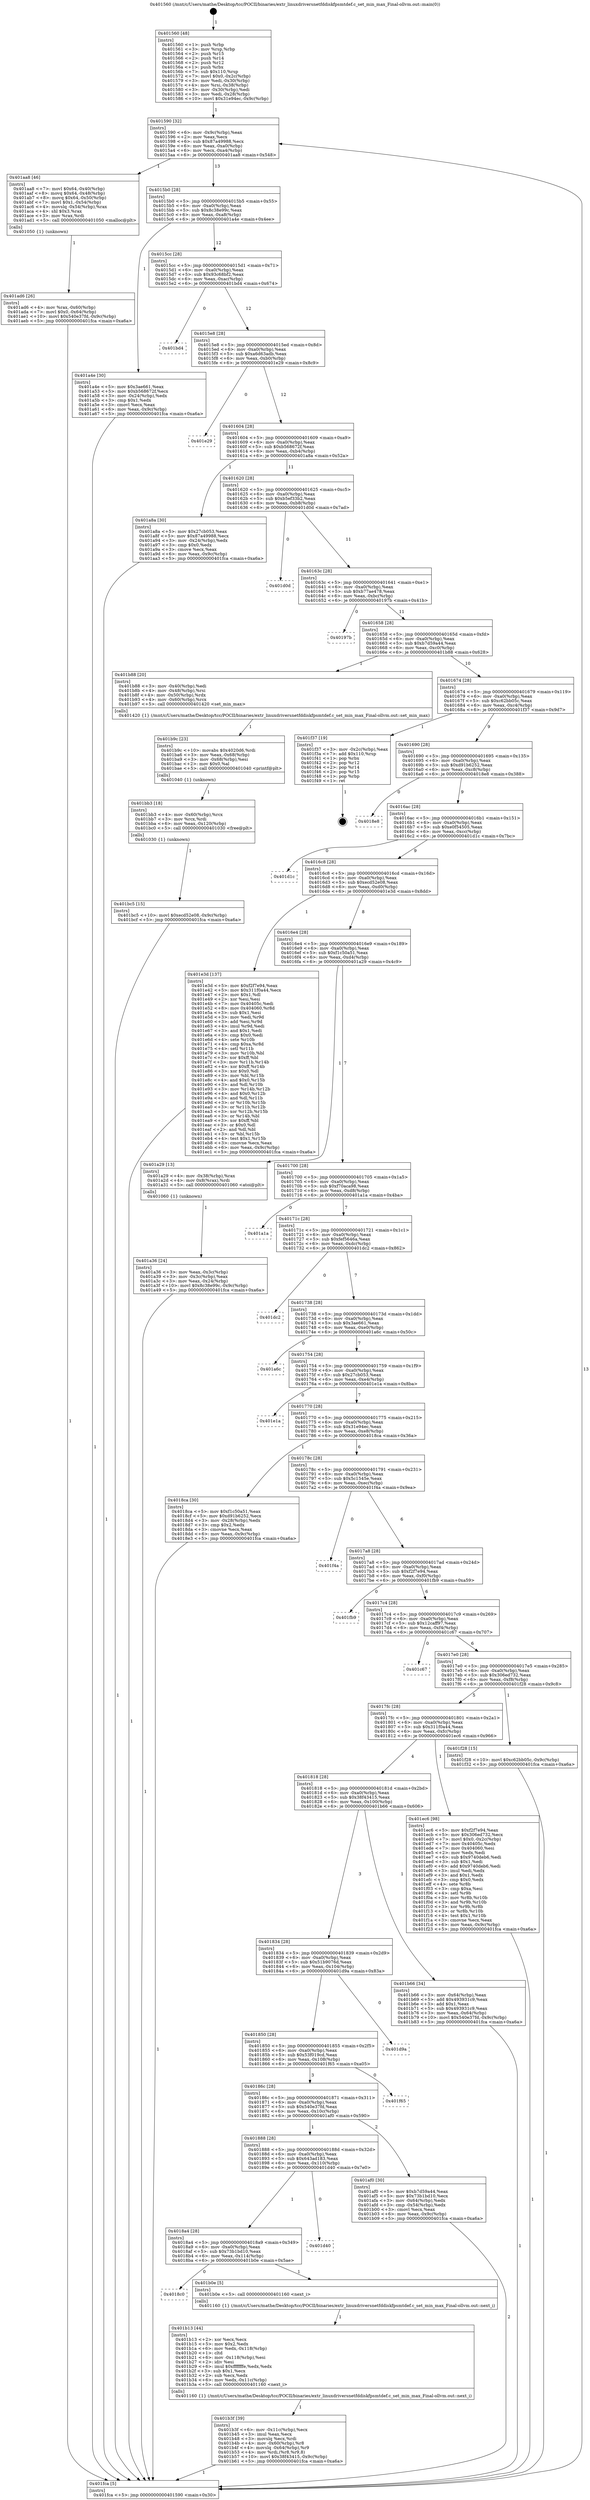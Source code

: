 digraph "0x401560" {
  label = "0x401560 (/mnt/c/Users/mathe/Desktop/tcc/POCII/binaries/extr_linuxdriversnetfddiskfpsmtdef.c_set_min_max_Final-ollvm.out::main(0))"
  labelloc = "t"
  node[shape=record]

  Entry [label="",width=0.3,height=0.3,shape=circle,fillcolor=black,style=filled]
  "0x401590" [label="{
     0x401590 [32]\l
     | [instrs]\l
     &nbsp;&nbsp;0x401590 \<+6\>: mov -0x9c(%rbp),%eax\l
     &nbsp;&nbsp;0x401596 \<+2\>: mov %eax,%ecx\l
     &nbsp;&nbsp;0x401598 \<+6\>: sub $0x87a49988,%ecx\l
     &nbsp;&nbsp;0x40159e \<+6\>: mov %eax,-0xa0(%rbp)\l
     &nbsp;&nbsp;0x4015a4 \<+6\>: mov %ecx,-0xa4(%rbp)\l
     &nbsp;&nbsp;0x4015aa \<+6\>: je 0000000000401aa8 \<main+0x548\>\l
  }"]
  "0x401aa8" [label="{
     0x401aa8 [46]\l
     | [instrs]\l
     &nbsp;&nbsp;0x401aa8 \<+7\>: movl $0x64,-0x40(%rbp)\l
     &nbsp;&nbsp;0x401aaf \<+8\>: movq $0x64,-0x48(%rbp)\l
     &nbsp;&nbsp;0x401ab7 \<+8\>: movq $0x64,-0x50(%rbp)\l
     &nbsp;&nbsp;0x401abf \<+7\>: movl $0x1,-0x54(%rbp)\l
     &nbsp;&nbsp;0x401ac6 \<+4\>: movslq -0x54(%rbp),%rax\l
     &nbsp;&nbsp;0x401aca \<+4\>: shl $0x3,%rax\l
     &nbsp;&nbsp;0x401ace \<+3\>: mov %rax,%rdi\l
     &nbsp;&nbsp;0x401ad1 \<+5\>: call 0000000000401050 \<malloc@plt\>\l
     | [calls]\l
     &nbsp;&nbsp;0x401050 \{1\} (unknown)\l
  }"]
  "0x4015b0" [label="{
     0x4015b0 [28]\l
     | [instrs]\l
     &nbsp;&nbsp;0x4015b0 \<+5\>: jmp 00000000004015b5 \<main+0x55\>\l
     &nbsp;&nbsp;0x4015b5 \<+6\>: mov -0xa0(%rbp),%eax\l
     &nbsp;&nbsp;0x4015bb \<+5\>: sub $0x8c38e99c,%eax\l
     &nbsp;&nbsp;0x4015c0 \<+6\>: mov %eax,-0xa8(%rbp)\l
     &nbsp;&nbsp;0x4015c6 \<+6\>: je 0000000000401a4e \<main+0x4ee\>\l
  }"]
  Exit [label="",width=0.3,height=0.3,shape=circle,fillcolor=black,style=filled,peripheries=2]
  "0x401a4e" [label="{
     0x401a4e [30]\l
     | [instrs]\l
     &nbsp;&nbsp;0x401a4e \<+5\>: mov $0x3ae661,%eax\l
     &nbsp;&nbsp;0x401a53 \<+5\>: mov $0xb568672f,%ecx\l
     &nbsp;&nbsp;0x401a58 \<+3\>: mov -0x24(%rbp),%edx\l
     &nbsp;&nbsp;0x401a5b \<+3\>: cmp $0x1,%edx\l
     &nbsp;&nbsp;0x401a5e \<+3\>: cmovl %ecx,%eax\l
     &nbsp;&nbsp;0x401a61 \<+6\>: mov %eax,-0x9c(%rbp)\l
     &nbsp;&nbsp;0x401a67 \<+5\>: jmp 0000000000401fca \<main+0xa6a\>\l
  }"]
  "0x4015cc" [label="{
     0x4015cc [28]\l
     | [instrs]\l
     &nbsp;&nbsp;0x4015cc \<+5\>: jmp 00000000004015d1 \<main+0x71\>\l
     &nbsp;&nbsp;0x4015d1 \<+6\>: mov -0xa0(%rbp),%eax\l
     &nbsp;&nbsp;0x4015d7 \<+5\>: sub $0x93c68bf2,%eax\l
     &nbsp;&nbsp;0x4015dc \<+6\>: mov %eax,-0xac(%rbp)\l
     &nbsp;&nbsp;0x4015e2 \<+6\>: je 0000000000401bd4 \<main+0x674\>\l
  }"]
  "0x401bc5" [label="{
     0x401bc5 [15]\l
     | [instrs]\l
     &nbsp;&nbsp;0x401bc5 \<+10\>: movl $0xecd52e08,-0x9c(%rbp)\l
     &nbsp;&nbsp;0x401bcf \<+5\>: jmp 0000000000401fca \<main+0xa6a\>\l
  }"]
  "0x401bd4" [label="{
     0x401bd4\l
  }", style=dashed]
  "0x4015e8" [label="{
     0x4015e8 [28]\l
     | [instrs]\l
     &nbsp;&nbsp;0x4015e8 \<+5\>: jmp 00000000004015ed \<main+0x8d\>\l
     &nbsp;&nbsp;0x4015ed \<+6\>: mov -0xa0(%rbp),%eax\l
     &nbsp;&nbsp;0x4015f3 \<+5\>: sub $0xa6d63adb,%eax\l
     &nbsp;&nbsp;0x4015f8 \<+6\>: mov %eax,-0xb0(%rbp)\l
     &nbsp;&nbsp;0x4015fe \<+6\>: je 0000000000401e29 \<main+0x8c9\>\l
  }"]
  "0x401bb3" [label="{
     0x401bb3 [18]\l
     | [instrs]\l
     &nbsp;&nbsp;0x401bb3 \<+4\>: mov -0x60(%rbp),%rcx\l
     &nbsp;&nbsp;0x401bb7 \<+3\>: mov %rcx,%rdi\l
     &nbsp;&nbsp;0x401bba \<+6\>: mov %eax,-0x120(%rbp)\l
     &nbsp;&nbsp;0x401bc0 \<+5\>: call 0000000000401030 \<free@plt\>\l
     | [calls]\l
     &nbsp;&nbsp;0x401030 \{1\} (unknown)\l
  }"]
  "0x401e29" [label="{
     0x401e29\l
  }", style=dashed]
  "0x401604" [label="{
     0x401604 [28]\l
     | [instrs]\l
     &nbsp;&nbsp;0x401604 \<+5\>: jmp 0000000000401609 \<main+0xa9\>\l
     &nbsp;&nbsp;0x401609 \<+6\>: mov -0xa0(%rbp),%eax\l
     &nbsp;&nbsp;0x40160f \<+5\>: sub $0xb568672f,%eax\l
     &nbsp;&nbsp;0x401614 \<+6\>: mov %eax,-0xb4(%rbp)\l
     &nbsp;&nbsp;0x40161a \<+6\>: je 0000000000401a8a \<main+0x52a\>\l
  }"]
  "0x401b9c" [label="{
     0x401b9c [23]\l
     | [instrs]\l
     &nbsp;&nbsp;0x401b9c \<+10\>: movabs $0x4020d6,%rdi\l
     &nbsp;&nbsp;0x401ba6 \<+3\>: mov %eax,-0x68(%rbp)\l
     &nbsp;&nbsp;0x401ba9 \<+3\>: mov -0x68(%rbp),%esi\l
     &nbsp;&nbsp;0x401bac \<+2\>: mov $0x0,%al\l
     &nbsp;&nbsp;0x401bae \<+5\>: call 0000000000401040 \<printf@plt\>\l
     | [calls]\l
     &nbsp;&nbsp;0x401040 \{1\} (unknown)\l
  }"]
  "0x401a8a" [label="{
     0x401a8a [30]\l
     | [instrs]\l
     &nbsp;&nbsp;0x401a8a \<+5\>: mov $0x27cb053,%eax\l
     &nbsp;&nbsp;0x401a8f \<+5\>: mov $0x87a49988,%ecx\l
     &nbsp;&nbsp;0x401a94 \<+3\>: mov -0x24(%rbp),%edx\l
     &nbsp;&nbsp;0x401a97 \<+3\>: cmp $0x0,%edx\l
     &nbsp;&nbsp;0x401a9a \<+3\>: cmove %ecx,%eax\l
     &nbsp;&nbsp;0x401a9d \<+6\>: mov %eax,-0x9c(%rbp)\l
     &nbsp;&nbsp;0x401aa3 \<+5\>: jmp 0000000000401fca \<main+0xa6a\>\l
  }"]
  "0x401620" [label="{
     0x401620 [28]\l
     | [instrs]\l
     &nbsp;&nbsp;0x401620 \<+5\>: jmp 0000000000401625 \<main+0xc5\>\l
     &nbsp;&nbsp;0x401625 \<+6\>: mov -0xa0(%rbp),%eax\l
     &nbsp;&nbsp;0x40162b \<+5\>: sub $0xb5ef33b2,%eax\l
     &nbsp;&nbsp;0x401630 \<+6\>: mov %eax,-0xb8(%rbp)\l
     &nbsp;&nbsp;0x401636 \<+6\>: je 0000000000401d0d \<main+0x7ad\>\l
  }"]
  "0x401b3f" [label="{
     0x401b3f [39]\l
     | [instrs]\l
     &nbsp;&nbsp;0x401b3f \<+6\>: mov -0x11c(%rbp),%ecx\l
     &nbsp;&nbsp;0x401b45 \<+3\>: imul %eax,%ecx\l
     &nbsp;&nbsp;0x401b48 \<+3\>: movslq %ecx,%rdi\l
     &nbsp;&nbsp;0x401b4b \<+4\>: mov -0x60(%rbp),%r8\l
     &nbsp;&nbsp;0x401b4f \<+4\>: movslq -0x64(%rbp),%r9\l
     &nbsp;&nbsp;0x401b53 \<+4\>: mov %rdi,(%r8,%r9,8)\l
     &nbsp;&nbsp;0x401b57 \<+10\>: movl $0x38f43415,-0x9c(%rbp)\l
     &nbsp;&nbsp;0x401b61 \<+5\>: jmp 0000000000401fca \<main+0xa6a\>\l
  }"]
  "0x401d0d" [label="{
     0x401d0d\l
  }", style=dashed]
  "0x40163c" [label="{
     0x40163c [28]\l
     | [instrs]\l
     &nbsp;&nbsp;0x40163c \<+5\>: jmp 0000000000401641 \<main+0xe1\>\l
     &nbsp;&nbsp;0x401641 \<+6\>: mov -0xa0(%rbp),%eax\l
     &nbsp;&nbsp;0x401647 \<+5\>: sub $0xb77ae478,%eax\l
     &nbsp;&nbsp;0x40164c \<+6\>: mov %eax,-0xbc(%rbp)\l
     &nbsp;&nbsp;0x401652 \<+6\>: je 000000000040197b \<main+0x41b\>\l
  }"]
  "0x401b13" [label="{
     0x401b13 [44]\l
     | [instrs]\l
     &nbsp;&nbsp;0x401b13 \<+2\>: xor %ecx,%ecx\l
     &nbsp;&nbsp;0x401b15 \<+5\>: mov $0x2,%edx\l
     &nbsp;&nbsp;0x401b1a \<+6\>: mov %edx,-0x118(%rbp)\l
     &nbsp;&nbsp;0x401b20 \<+1\>: cltd\l
     &nbsp;&nbsp;0x401b21 \<+6\>: mov -0x118(%rbp),%esi\l
     &nbsp;&nbsp;0x401b27 \<+2\>: idiv %esi\l
     &nbsp;&nbsp;0x401b29 \<+6\>: imul $0xfffffffe,%edx,%edx\l
     &nbsp;&nbsp;0x401b2f \<+3\>: sub $0x1,%ecx\l
     &nbsp;&nbsp;0x401b32 \<+2\>: sub %ecx,%edx\l
     &nbsp;&nbsp;0x401b34 \<+6\>: mov %edx,-0x11c(%rbp)\l
     &nbsp;&nbsp;0x401b3a \<+5\>: call 0000000000401160 \<next_i\>\l
     | [calls]\l
     &nbsp;&nbsp;0x401160 \{1\} (/mnt/c/Users/mathe/Desktop/tcc/POCII/binaries/extr_linuxdriversnetfddiskfpsmtdef.c_set_min_max_Final-ollvm.out::next_i)\l
  }"]
  "0x40197b" [label="{
     0x40197b\l
  }", style=dashed]
  "0x401658" [label="{
     0x401658 [28]\l
     | [instrs]\l
     &nbsp;&nbsp;0x401658 \<+5\>: jmp 000000000040165d \<main+0xfd\>\l
     &nbsp;&nbsp;0x40165d \<+6\>: mov -0xa0(%rbp),%eax\l
     &nbsp;&nbsp;0x401663 \<+5\>: sub $0xb7d59a44,%eax\l
     &nbsp;&nbsp;0x401668 \<+6\>: mov %eax,-0xc0(%rbp)\l
     &nbsp;&nbsp;0x40166e \<+6\>: je 0000000000401b88 \<main+0x628\>\l
  }"]
  "0x4018c0" [label="{
     0x4018c0\l
  }", style=dashed]
  "0x401b88" [label="{
     0x401b88 [20]\l
     | [instrs]\l
     &nbsp;&nbsp;0x401b88 \<+3\>: mov -0x40(%rbp),%edi\l
     &nbsp;&nbsp;0x401b8b \<+4\>: mov -0x48(%rbp),%rsi\l
     &nbsp;&nbsp;0x401b8f \<+4\>: mov -0x50(%rbp),%rdx\l
     &nbsp;&nbsp;0x401b93 \<+4\>: mov -0x60(%rbp),%rcx\l
     &nbsp;&nbsp;0x401b97 \<+5\>: call 0000000000401420 \<set_min_max\>\l
     | [calls]\l
     &nbsp;&nbsp;0x401420 \{1\} (/mnt/c/Users/mathe/Desktop/tcc/POCII/binaries/extr_linuxdriversnetfddiskfpsmtdef.c_set_min_max_Final-ollvm.out::set_min_max)\l
  }"]
  "0x401674" [label="{
     0x401674 [28]\l
     | [instrs]\l
     &nbsp;&nbsp;0x401674 \<+5\>: jmp 0000000000401679 \<main+0x119\>\l
     &nbsp;&nbsp;0x401679 \<+6\>: mov -0xa0(%rbp),%eax\l
     &nbsp;&nbsp;0x40167f \<+5\>: sub $0xc62bb05c,%eax\l
     &nbsp;&nbsp;0x401684 \<+6\>: mov %eax,-0xc4(%rbp)\l
     &nbsp;&nbsp;0x40168a \<+6\>: je 0000000000401f37 \<main+0x9d7\>\l
  }"]
  "0x401b0e" [label="{
     0x401b0e [5]\l
     | [instrs]\l
     &nbsp;&nbsp;0x401b0e \<+5\>: call 0000000000401160 \<next_i\>\l
     | [calls]\l
     &nbsp;&nbsp;0x401160 \{1\} (/mnt/c/Users/mathe/Desktop/tcc/POCII/binaries/extr_linuxdriversnetfddiskfpsmtdef.c_set_min_max_Final-ollvm.out::next_i)\l
  }"]
  "0x401f37" [label="{
     0x401f37 [19]\l
     | [instrs]\l
     &nbsp;&nbsp;0x401f37 \<+3\>: mov -0x2c(%rbp),%eax\l
     &nbsp;&nbsp;0x401f3a \<+7\>: add $0x110,%rsp\l
     &nbsp;&nbsp;0x401f41 \<+1\>: pop %rbx\l
     &nbsp;&nbsp;0x401f42 \<+2\>: pop %r12\l
     &nbsp;&nbsp;0x401f44 \<+2\>: pop %r14\l
     &nbsp;&nbsp;0x401f46 \<+2\>: pop %r15\l
     &nbsp;&nbsp;0x401f48 \<+1\>: pop %rbp\l
     &nbsp;&nbsp;0x401f49 \<+1\>: ret\l
  }"]
  "0x401690" [label="{
     0x401690 [28]\l
     | [instrs]\l
     &nbsp;&nbsp;0x401690 \<+5\>: jmp 0000000000401695 \<main+0x135\>\l
     &nbsp;&nbsp;0x401695 \<+6\>: mov -0xa0(%rbp),%eax\l
     &nbsp;&nbsp;0x40169b \<+5\>: sub $0xd91b6252,%eax\l
     &nbsp;&nbsp;0x4016a0 \<+6\>: mov %eax,-0xc8(%rbp)\l
     &nbsp;&nbsp;0x4016a6 \<+6\>: je 00000000004018e8 \<main+0x388\>\l
  }"]
  "0x4018a4" [label="{
     0x4018a4 [28]\l
     | [instrs]\l
     &nbsp;&nbsp;0x4018a4 \<+5\>: jmp 00000000004018a9 \<main+0x349\>\l
     &nbsp;&nbsp;0x4018a9 \<+6\>: mov -0xa0(%rbp),%eax\l
     &nbsp;&nbsp;0x4018af \<+5\>: sub $0x73b1bd10,%eax\l
     &nbsp;&nbsp;0x4018b4 \<+6\>: mov %eax,-0x114(%rbp)\l
     &nbsp;&nbsp;0x4018ba \<+6\>: je 0000000000401b0e \<main+0x5ae\>\l
  }"]
  "0x4018e8" [label="{
     0x4018e8\l
  }", style=dashed]
  "0x4016ac" [label="{
     0x4016ac [28]\l
     | [instrs]\l
     &nbsp;&nbsp;0x4016ac \<+5\>: jmp 00000000004016b1 \<main+0x151\>\l
     &nbsp;&nbsp;0x4016b1 \<+6\>: mov -0xa0(%rbp),%eax\l
     &nbsp;&nbsp;0x4016b7 \<+5\>: sub $0xe0f54505,%eax\l
     &nbsp;&nbsp;0x4016bc \<+6\>: mov %eax,-0xcc(%rbp)\l
     &nbsp;&nbsp;0x4016c2 \<+6\>: je 0000000000401d1c \<main+0x7bc\>\l
  }"]
  "0x401d40" [label="{
     0x401d40\l
  }", style=dashed]
  "0x401d1c" [label="{
     0x401d1c\l
  }", style=dashed]
  "0x4016c8" [label="{
     0x4016c8 [28]\l
     | [instrs]\l
     &nbsp;&nbsp;0x4016c8 \<+5\>: jmp 00000000004016cd \<main+0x16d\>\l
     &nbsp;&nbsp;0x4016cd \<+6\>: mov -0xa0(%rbp),%eax\l
     &nbsp;&nbsp;0x4016d3 \<+5\>: sub $0xecd52e08,%eax\l
     &nbsp;&nbsp;0x4016d8 \<+6\>: mov %eax,-0xd0(%rbp)\l
     &nbsp;&nbsp;0x4016de \<+6\>: je 0000000000401e3d \<main+0x8dd\>\l
  }"]
  "0x401888" [label="{
     0x401888 [28]\l
     | [instrs]\l
     &nbsp;&nbsp;0x401888 \<+5\>: jmp 000000000040188d \<main+0x32d\>\l
     &nbsp;&nbsp;0x40188d \<+6\>: mov -0xa0(%rbp),%eax\l
     &nbsp;&nbsp;0x401893 \<+5\>: sub $0x643ad183,%eax\l
     &nbsp;&nbsp;0x401898 \<+6\>: mov %eax,-0x110(%rbp)\l
     &nbsp;&nbsp;0x40189e \<+6\>: je 0000000000401d40 \<main+0x7e0\>\l
  }"]
  "0x401e3d" [label="{
     0x401e3d [137]\l
     | [instrs]\l
     &nbsp;&nbsp;0x401e3d \<+5\>: mov $0xf2f7e94,%eax\l
     &nbsp;&nbsp;0x401e42 \<+5\>: mov $0x311f0a44,%ecx\l
     &nbsp;&nbsp;0x401e47 \<+2\>: mov $0x1,%dl\l
     &nbsp;&nbsp;0x401e49 \<+2\>: xor %esi,%esi\l
     &nbsp;&nbsp;0x401e4b \<+7\>: mov 0x40405c,%edi\l
     &nbsp;&nbsp;0x401e52 \<+8\>: mov 0x404060,%r8d\l
     &nbsp;&nbsp;0x401e5a \<+3\>: sub $0x1,%esi\l
     &nbsp;&nbsp;0x401e5d \<+3\>: mov %edi,%r9d\l
     &nbsp;&nbsp;0x401e60 \<+3\>: add %esi,%r9d\l
     &nbsp;&nbsp;0x401e63 \<+4\>: imul %r9d,%edi\l
     &nbsp;&nbsp;0x401e67 \<+3\>: and $0x1,%edi\l
     &nbsp;&nbsp;0x401e6a \<+3\>: cmp $0x0,%edi\l
     &nbsp;&nbsp;0x401e6d \<+4\>: sete %r10b\l
     &nbsp;&nbsp;0x401e71 \<+4\>: cmp $0xa,%r8d\l
     &nbsp;&nbsp;0x401e75 \<+4\>: setl %r11b\l
     &nbsp;&nbsp;0x401e79 \<+3\>: mov %r10b,%bl\l
     &nbsp;&nbsp;0x401e7c \<+3\>: xor $0xff,%bl\l
     &nbsp;&nbsp;0x401e7f \<+3\>: mov %r11b,%r14b\l
     &nbsp;&nbsp;0x401e82 \<+4\>: xor $0xff,%r14b\l
     &nbsp;&nbsp;0x401e86 \<+3\>: xor $0x0,%dl\l
     &nbsp;&nbsp;0x401e89 \<+3\>: mov %bl,%r15b\l
     &nbsp;&nbsp;0x401e8c \<+4\>: and $0x0,%r15b\l
     &nbsp;&nbsp;0x401e90 \<+3\>: and %dl,%r10b\l
     &nbsp;&nbsp;0x401e93 \<+3\>: mov %r14b,%r12b\l
     &nbsp;&nbsp;0x401e96 \<+4\>: and $0x0,%r12b\l
     &nbsp;&nbsp;0x401e9a \<+3\>: and %dl,%r11b\l
     &nbsp;&nbsp;0x401e9d \<+3\>: or %r10b,%r15b\l
     &nbsp;&nbsp;0x401ea0 \<+3\>: or %r11b,%r12b\l
     &nbsp;&nbsp;0x401ea3 \<+3\>: xor %r12b,%r15b\l
     &nbsp;&nbsp;0x401ea6 \<+3\>: or %r14b,%bl\l
     &nbsp;&nbsp;0x401ea9 \<+3\>: xor $0xff,%bl\l
     &nbsp;&nbsp;0x401eac \<+3\>: or $0x0,%dl\l
     &nbsp;&nbsp;0x401eaf \<+2\>: and %dl,%bl\l
     &nbsp;&nbsp;0x401eb1 \<+3\>: or %bl,%r15b\l
     &nbsp;&nbsp;0x401eb4 \<+4\>: test $0x1,%r15b\l
     &nbsp;&nbsp;0x401eb8 \<+3\>: cmovne %ecx,%eax\l
     &nbsp;&nbsp;0x401ebb \<+6\>: mov %eax,-0x9c(%rbp)\l
     &nbsp;&nbsp;0x401ec1 \<+5\>: jmp 0000000000401fca \<main+0xa6a\>\l
  }"]
  "0x4016e4" [label="{
     0x4016e4 [28]\l
     | [instrs]\l
     &nbsp;&nbsp;0x4016e4 \<+5\>: jmp 00000000004016e9 \<main+0x189\>\l
     &nbsp;&nbsp;0x4016e9 \<+6\>: mov -0xa0(%rbp),%eax\l
     &nbsp;&nbsp;0x4016ef \<+5\>: sub $0xf1c50a51,%eax\l
     &nbsp;&nbsp;0x4016f4 \<+6\>: mov %eax,-0xd4(%rbp)\l
     &nbsp;&nbsp;0x4016fa \<+6\>: je 0000000000401a29 \<main+0x4c9\>\l
  }"]
  "0x401af0" [label="{
     0x401af0 [30]\l
     | [instrs]\l
     &nbsp;&nbsp;0x401af0 \<+5\>: mov $0xb7d59a44,%eax\l
     &nbsp;&nbsp;0x401af5 \<+5\>: mov $0x73b1bd10,%ecx\l
     &nbsp;&nbsp;0x401afa \<+3\>: mov -0x64(%rbp),%edx\l
     &nbsp;&nbsp;0x401afd \<+3\>: cmp -0x54(%rbp),%edx\l
     &nbsp;&nbsp;0x401b00 \<+3\>: cmovl %ecx,%eax\l
     &nbsp;&nbsp;0x401b03 \<+6\>: mov %eax,-0x9c(%rbp)\l
     &nbsp;&nbsp;0x401b09 \<+5\>: jmp 0000000000401fca \<main+0xa6a\>\l
  }"]
  "0x401a29" [label="{
     0x401a29 [13]\l
     | [instrs]\l
     &nbsp;&nbsp;0x401a29 \<+4\>: mov -0x38(%rbp),%rax\l
     &nbsp;&nbsp;0x401a2d \<+4\>: mov 0x8(%rax),%rdi\l
     &nbsp;&nbsp;0x401a31 \<+5\>: call 0000000000401060 \<atoi@plt\>\l
     | [calls]\l
     &nbsp;&nbsp;0x401060 \{1\} (unknown)\l
  }"]
  "0x401700" [label="{
     0x401700 [28]\l
     | [instrs]\l
     &nbsp;&nbsp;0x401700 \<+5\>: jmp 0000000000401705 \<main+0x1a5\>\l
     &nbsp;&nbsp;0x401705 \<+6\>: mov -0xa0(%rbp),%eax\l
     &nbsp;&nbsp;0x40170b \<+5\>: sub $0xf70aca98,%eax\l
     &nbsp;&nbsp;0x401710 \<+6\>: mov %eax,-0xd8(%rbp)\l
     &nbsp;&nbsp;0x401716 \<+6\>: je 0000000000401a1a \<main+0x4ba\>\l
  }"]
  "0x40186c" [label="{
     0x40186c [28]\l
     | [instrs]\l
     &nbsp;&nbsp;0x40186c \<+5\>: jmp 0000000000401871 \<main+0x311\>\l
     &nbsp;&nbsp;0x401871 \<+6\>: mov -0xa0(%rbp),%eax\l
     &nbsp;&nbsp;0x401877 \<+5\>: sub $0x540e37fd,%eax\l
     &nbsp;&nbsp;0x40187c \<+6\>: mov %eax,-0x10c(%rbp)\l
     &nbsp;&nbsp;0x401882 \<+6\>: je 0000000000401af0 \<main+0x590\>\l
  }"]
  "0x401a1a" [label="{
     0x401a1a\l
  }", style=dashed]
  "0x40171c" [label="{
     0x40171c [28]\l
     | [instrs]\l
     &nbsp;&nbsp;0x40171c \<+5\>: jmp 0000000000401721 \<main+0x1c1\>\l
     &nbsp;&nbsp;0x401721 \<+6\>: mov -0xa0(%rbp),%eax\l
     &nbsp;&nbsp;0x401727 \<+5\>: sub $0xfef5646a,%eax\l
     &nbsp;&nbsp;0x40172c \<+6\>: mov %eax,-0xdc(%rbp)\l
     &nbsp;&nbsp;0x401732 \<+6\>: je 0000000000401dc2 \<main+0x862\>\l
  }"]
  "0x401f65" [label="{
     0x401f65\l
  }", style=dashed]
  "0x401dc2" [label="{
     0x401dc2\l
  }", style=dashed]
  "0x401738" [label="{
     0x401738 [28]\l
     | [instrs]\l
     &nbsp;&nbsp;0x401738 \<+5\>: jmp 000000000040173d \<main+0x1dd\>\l
     &nbsp;&nbsp;0x40173d \<+6\>: mov -0xa0(%rbp),%eax\l
     &nbsp;&nbsp;0x401743 \<+5\>: sub $0x3ae661,%eax\l
     &nbsp;&nbsp;0x401748 \<+6\>: mov %eax,-0xe0(%rbp)\l
     &nbsp;&nbsp;0x40174e \<+6\>: je 0000000000401a6c \<main+0x50c\>\l
  }"]
  "0x401850" [label="{
     0x401850 [28]\l
     | [instrs]\l
     &nbsp;&nbsp;0x401850 \<+5\>: jmp 0000000000401855 \<main+0x2f5\>\l
     &nbsp;&nbsp;0x401855 \<+6\>: mov -0xa0(%rbp),%eax\l
     &nbsp;&nbsp;0x40185b \<+5\>: sub $0x53f019cd,%eax\l
     &nbsp;&nbsp;0x401860 \<+6\>: mov %eax,-0x108(%rbp)\l
     &nbsp;&nbsp;0x401866 \<+6\>: je 0000000000401f65 \<main+0xa05\>\l
  }"]
  "0x401a6c" [label="{
     0x401a6c\l
  }", style=dashed]
  "0x401754" [label="{
     0x401754 [28]\l
     | [instrs]\l
     &nbsp;&nbsp;0x401754 \<+5\>: jmp 0000000000401759 \<main+0x1f9\>\l
     &nbsp;&nbsp;0x401759 \<+6\>: mov -0xa0(%rbp),%eax\l
     &nbsp;&nbsp;0x40175f \<+5\>: sub $0x27cb053,%eax\l
     &nbsp;&nbsp;0x401764 \<+6\>: mov %eax,-0xe4(%rbp)\l
     &nbsp;&nbsp;0x40176a \<+6\>: je 0000000000401e1a \<main+0x8ba\>\l
  }"]
  "0x401d9a" [label="{
     0x401d9a\l
  }", style=dashed]
  "0x401e1a" [label="{
     0x401e1a\l
  }", style=dashed]
  "0x401770" [label="{
     0x401770 [28]\l
     | [instrs]\l
     &nbsp;&nbsp;0x401770 \<+5\>: jmp 0000000000401775 \<main+0x215\>\l
     &nbsp;&nbsp;0x401775 \<+6\>: mov -0xa0(%rbp),%eax\l
     &nbsp;&nbsp;0x40177b \<+5\>: sub $0x31e94ec,%eax\l
     &nbsp;&nbsp;0x401780 \<+6\>: mov %eax,-0xe8(%rbp)\l
     &nbsp;&nbsp;0x401786 \<+6\>: je 00000000004018ca \<main+0x36a\>\l
  }"]
  "0x401834" [label="{
     0x401834 [28]\l
     | [instrs]\l
     &nbsp;&nbsp;0x401834 \<+5\>: jmp 0000000000401839 \<main+0x2d9\>\l
     &nbsp;&nbsp;0x401839 \<+6\>: mov -0xa0(%rbp),%eax\l
     &nbsp;&nbsp;0x40183f \<+5\>: sub $0x51b9076d,%eax\l
     &nbsp;&nbsp;0x401844 \<+6\>: mov %eax,-0x104(%rbp)\l
     &nbsp;&nbsp;0x40184a \<+6\>: je 0000000000401d9a \<main+0x83a\>\l
  }"]
  "0x4018ca" [label="{
     0x4018ca [30]\l
     | [instrs]\l
     &nbsp;&nbsp;0x4018ca \<+5\>: mov $0xf1c50a51,%eax\l
     &nbsp;&nbsp;0x4018cf \<+5\>: mov $0xd91b6252,%ecx\l
     &nbsp;&nbsp;0x4018d4 \<+3\>: mov -0x28(%rbp),%edx\l
     &nbsp;&nbsp;0x4018d7 \<+3\>: cmp $0x2,%edx\l
     &nbsp;&nbsp;0x4018da \<+3\>: cmovne %ecx,%eax\l
     &nbsp;&nbsp;0x4018dd \<+6\>: mov %eax,-0x9c(%rbp)\l
     &nbsp;&nbsp;0x4018e3 \<+5\>: jmp 0000000000401fca \<main+0xa6a\>\l
  }"]
  "0x40178c" [label="{
     0x40178c [28]\l
     | [instrs]\l
     &nbsp;&nbsp;0x40178c \<+5\>: jmp 0000000000401791 \<main+0x231\>\l
     &nbsp;&nbsp;0x401791 \<+6\>: mov -0xa0(%rbp),%eax\l
     &nbsp;&nbsp;0x401797 \<+5\>: sub $0x5c1545e,%eax\l
     &nbsp;&nbsp;0x40179c \<+6\>: mov %eax,-0xec(%rbp)\l
     &nbsp;&nbsp;0x4017a2 \<+6\>: je 0000000000401f4a \<main+0x9ea\>\l
  }"]
  "0x401fca" [label="{
     0x401fca [5]\l
     | [instrs]\l
     &nbsp;&nbsp;0x401fca \<+5\>: jmp 0000000000401590 \<main+0x30\>\l
  }"]
  "0x401560" [label="{
     0x401560 [48]\l
     | [instrs]\l
     &nbsp;&nbsp;0x401560 \<+1\>: push %rbp\l
     &nbsp;&nbsp;0x401561 \<+3\>: mov %rsp,%rbp\l
     &nbsp;&nbsp;0x401564 \<+2\>: push %r15\l
     &nbsp;&nbsp;0x401566 \<+2\>: push %r14\l
     &nbsp;&nbsp;0x401568 \<+2\>: push %r12\l
     &nbsp;&nbsp;0x40156a \<+1\>: push %rbx\l
     &nbsp;&nbsp;0x40156b \<+7\>: sub $0x110,%rsp\l
     &nbsp;&nbsp;0x401572 \<+7\>: movl $0x0,-0x2c(%rbp)\l
     &nbsp;&nbsp;0x401579 \<+3\>: mov %edi,-0x30(%rbp)\l
     &nbsp;&nbsp;0x40157c \<+4\>: mov %rsi,-0x38(%rbp)\l
     &nbsp;&nbsp;0x401580 \<+3\>: mov -0x30(%rbp),%edi\l
     &nbsp;&nbsp;0x401583 \<+3\>: mov %edi,-0x28(%rbp)\l
     &nbsp;&nbsp;0x401586 \<+10\>: movl $0x31e94ec,-0x9c(%rbp)\l
  }"]
  "0x401a36" [label="{
     0x401a36 [24]\l
     | [instrs]\l
     &nbsp;&nbsp;0x401a36 \<+3\>: mov %eax,-0x3c(%rbp)\l
     &nbsp;&nbsp;0x401a39 \<+3\>: mov -0x3c(%rbp),%eax\l
     &nbsp;&nbsp;0x401a3c \<+3\>: mov %eax,-0x24(%rbp)\l
     &nbsp;&nbsp;0x401a3f \<+10\>: movl $0x8c38e99c,-0x9c(%rbp)\l
     &nbsp;&nbsp;0x401a49 \<+5\>: jmp 0000000000401fca \<main+0xa6a\>\l
  }"]
  "0x401ad6" [label="{
     0x401ad6 [26]\l
     | [instrs]\l
     &nbsp;&nbsp;0x401ad6 \<+4\>: mov %rax,-0x60(%rbp)\l
     &nbsp;&nbsp;0x401ada \<+7\>: movl $0x0,-0x64(%rbp)\l
     &nbsp;&nbsp;0x401ae1 \<+10\>: movl $0x540e37fd,-0x9c(%rbp)\l
     &nbsp;&nbsp;0x401aeb \<+5\>: jmp 0000000000401fca \<main+0xa6a\>\l
  }"]
  "0x401b66" [label="{
     0x401b66 [34]\l
     | [instrs]\l
     &nbsp;&nbsp;0x401b66 \<+3\>: mov -0x64(%rbp),%eax\l
     &nbsp;&nbsp;0x401b69 \<+5\>: add $0x493931c9,%eax\l
     &nbsp;&nbsp;0x401b6e \<+3\>: add $0x1,%eax\l
     &nbsp;&nbsp;0x401b71 \<+5\>: sub $0x493931c9,%eax\l
     &nbsp;&nbsp;0x401b76 \<+3\>: mov %eax,-0x64(%rbp)\l
     &nbsp;&nbsp;0x401b79 \<+10\>: movl $0x540e37fd,-0x9c(%rbp)\l
     &nbsp;&nbsp;0x401b83 \<+5\>: jmp 0000000000401fca \<main+0xa6a\>\l
  }"]
  "0x401f4a" [label="{
     0x401f4a\l
  }", style=dashed]
  "0x4017a8" [label="{
     0x4017a8 [28]\l
     | [instrs]\l
     &nbsp;&nbsp;0x4017a8 \<+5\>: jmp 00000000004017ad \<main+0x24d\>\l
     &nbsp;&nbsp;0x4017ad \<+6\>: mov -0xa0(%rbp),%eax\l
     &nbsp;&nbsp;0x4017b3 \<+5\>: sub $0xf2f7e94,%eax\l
     &nbsp;&nbsp;0x4017b8 \<+6\>: mov %eax,-0xf0(%rbp)\l
     &nbsp;&nbsp;0x4017be \<+6\>: je 0000000000401fb9 \<main+0xa59\>\l
  }"]
  "0x401818" [label="{
     0x401818 [28]\l
     | [instrs]\l
     &nbsp;&nbsp;0x401818 \<+5\>: jmp 000000000040181d \<main+0x2bd\>\l
     &nbsp;&nbsp;0x40181d \<+6\>: mov -0xa0(%rbp),%eax\l
     &nbsp;&nbsp;0x401823 \<+5\>: sub $0x38f43415,%eax\l
     &nbsp;&nbsp;0x401828 \<+6\>: mov %eax,-0x100(%rbp)\l
     &nbsp;&nbsp;0x40182e \<+6\>: je 0000000000401b66 \<main+0x606\>\l
  }"]
  "0x401fb9" [label="{
     0x401fb9\l
  }", style=dashed]
  "0x4017c4" [label="{
     0x4017c4 [28]\l
     | [instrs]\l
     &nbsp;&nbsp;0x4017c4 \<+5\>: jmp 00000000004017c9 \<main+0x269\>\l
     &nbsp;&nbsp;0x4017c9 \<+6\>: mov -0xa0(%rbp),%eax\l
     &nbsp;&nbsp;0x4017cf \<+5\>: sub $0x12caff97,%eax\l
     &nbsp;&nbsp;0x4017d4 \<+6\>: mov %eax,-0xf4(%rbp)\l
     &nbsp;&nbsp;0x4017da \<+6\>: je 0000000000401c67 \<main+0x707\>\l
  }"]
  "0x401ec6" [label="{
     0x401ec6 [98]\l
     | [instrs]\l
     &nbsp;&nbsp;0x401ec6 \<+5\>: mov $0xf2f7e94,%eax\l
     &nbsp;&nbsp;0x401ecb \<+5\>: mov $0x306ed732,%ecx\l
     &nbsp;&nbsp;0x401ed0 \<+7\>: movl $0x0,-0x2c(%rbp)\l
     &nbsp;&nbsp;0x401ed7 \<+7\>: mov 0x40405c,%edx\l
     &nbsp;&nbsp;0x401ede \<+7\>: mov 0x404060,%esi\l
     &nbsp;&nbsp;0x401ee5 \<+2\>: mov %edx,%edi\l
     &nbsp;&nbsp;0x401ee7 \<+6\>: sub $0x9740deb6,%edi\l
     &nbsp;&nbsp;0x401eed \<+3\>: sub $0x1,%edi\l
     &nbsp;&nbsp;0x401ef0 \<+6\>: add $0x9740deb6,%edi\l
     &nbsp;&nbsp;0x401ef6 \<+3\>: imul %edi,%edx\l
     &nbsp;&nbsp;0x401ef9 \<+3\>: and $0x1,%edx\l
     &nbsp;&nbsp;0x401efc \<+3\>: cmp $0x0,%edx\l
     &nbsp;&nbsp;0x401eff \<+4\>: sete %r8b\l
     &nbsp;&nbsp;0x401f03 \<+3\>: cmp $0xa,%esi\l
     &nbsp;&nbsp;0x401f06 \<+4\>: setl %r9b\l
     &nbsp;&nbsp;0x401f0a \<+3\>: mov %r8b,%r10b\l
     &nbsp;&nbsp;0x401f0d \<+3\>: and %r9b,%r10b\l
     &nbsp;&nbsp;0x401f10 \<+3\>: xor %r9b,%r8b\l
     &nbsp;&nbsp;0x401f13 \<+3\>: or %r8b,%r10b\l
     &nbsp;&nbsp;0x401f16 \<+4\>: test $0x1,%r10b\l
     &nbsp;&nbsp;0x401f1a \<+3\>: cmovne %ecx,%eax\l
     &nbsp;&nbsp;0x401f1d \<+6\>: mov %eax,-0x9c(%rbp)\l
     &nbsp;&nbsp;0x401f23 \<+5\>: jmp 0000000000401fca \<main+0xa6a\>\l
  }"]
  "0x401c67" [label="{
     0x401c67\l
  }", style=dashed]
  "0x4017e0" [label="{
     0x4017e0 [28]\l
     | [instrs]\l
     &nbsp;&nbsp;0x4017e0 \<+5\>: jmp 00000000004017e5 \<main+0x285\>\l
     &nbsp;&nbsp;0x4017e5 \<+6\>: mov -0xa0(%rbp),%eax\l
     &nbsp;&nbsp;0x4017eb \<+5\>: sub $0x306ed732,%eax\l
     &nbsp;&nbsp;0x4017f0 \<+6\>: mov %eax,-0xf8(%rbp)\l
     &nbsp;&nbsp;0x4017f6 \<+6\>: je 0000000000401f28 \<main+0x9c8\>\l
  }"]
  "0x4017fc" [label="{
     0x4017fc [28]\l
     | [instrs]\l
     &nbsp;&nbsp;0x4017fc \<+5\>: jmp 0000000000401801 \<main+0x2a1\>\l
     &nbsp;&nbsp;0x401801 \<+6\>: mov -0xa0(%rbp),%eax\l
     &nbsp;&nbsp;0x401807 \<+5\>: sub $0x311f0a44,%eax\l
     &nbsp;&nbsp;0x40180c \<+6\>: mov %eax,-0xfc(%rbp)\l
     &nbsp;&nbsp;0x401812 \<+6\>: je 0000000000401ec6 \<main+0x966\>\l
  }"]
  "0x401f28" [label="{
     0x401f28 [15]\l
     | [instrs]\l
     &nbsp;&nbsp;0x401f28 \<+10\>: movl $0xc62bb05c,-0x9c(%rbp)\l
     &nbsp;&nbsp;0x401f32 \<+5\>: jmp 0000000000401fca \<main+0xa6a\>\l
  }"]
  Entry -> "0x401560" [label=" 1"]
  "0x401590" -> "0x401aa8" [label=" 1"]
  "0x401590" -> "0x4015b0" [label=" 13"]
  "0x401f37" -> Exit [label=" 1"]
  "0x4015b0" -> "0x401a4e" [label=" 1"]
  "0x4015b0" -> "0x4015cc" [label=" 12"]
  "0x401f28" -> "0x401fca" [label=" 1"]
  "0x4015cc" -> "0x401bd4" [label=" 0"]
  "0x4015cc" -> "0x4015e8" [label=" 12"]
  "0x401ec6" -> "0x401fca" [label=" 1"]
  "0x4015e8" -> "0x401e29" [label=" 0"]
  "0x4015e8" -> "0x401604" [label=" 12"]
  "0x401e3d" -> "0x401fca" [label=" 1"]
  "0x401604" -> "0x401a8a" [label=" 1"]
  "0x401604" -> "0x401620" [label=" 11"]
  "0x401bc5" -> "0x401fca" [label=" 1"]
  "0x401620" -> "0x401d0d" [label=" 0"]
  "0x401620" -> "0x40163c" [label=" 11"]
  "0x401bb3" -> "0x401bc5" [label=" 1"]
  "0x40163c" -> "0x40197b" [label=" 0"]
  "0x40163c" -> "0x401658" [label=" 11"]
  "0x401b9c" -> "0x401bb3" [label=" 1"]
  "0x401658" -> "0x401b88" [label=" 1"]
  "0x401658" -> "0x401674" [label=" 10"]
  "0x401b88" -> "0x401b9c" [label=" 1"]
  "0x401674" -> "0x401f37" [label=" 1"]
  "0x401674" -> "0x401690" [label=" 9"]
  "0x401b66" -> "0x401fca" [label=" 1"]
  "0x401690" -> "0x4018e8" [label=" 0"]
  "0x401690" -> "0x4016ac" [label=" 9"]
  "0x401b13" -> "0x401b3f" [label=" 1"]
  "0x4016ac" -> "0x401d1c" [label=" 0"]
  "0x4016ac" -> "0x4016c8" [label=" 9"]
  "0x401b0e" -> "0x401b13" [label=" 1"]
  "0x4016c8" -> "0x401e3d" [label=" 1"]
  "0x4016c8" -> "0x4016e4" [label=" 8"]
  "0x4018a4" -> "0x401b0e" [label=" 1"]
  "0x4016e4" -> "0x401a29" [label=" 1"]
  "0x4016e4" -> "0x401700" [label=" 7"]
  "0x401b3f" -> "0x401fca" [label=" 1"]
  "0x401700" -> "0x401a1a" [label=" 0"]
  "0x401700" -> "0x40171c" [label=" 7"]
  "0x401888" -> "0x401d40" [label=" 0"]
  "0x40171c" -> "0x401dc2" [label=" 0"]
  "0x40171c" -> "0x401738" [label=" 7"]
  "0x4018a4" -> "0x4018c0" [label=" 0"]
  "0x401738" -> "0x401a6c" [label=" 0"]
  "0x401738" -> "0x401754" [label=" 7"]
  "0x40186c" -> "0x401888" [label=" 1"]
  "0x401754" -> "0x401e1a" [label=" 0"]
  "0x401754" -> "0x401770" [label=" 7"]
  "0x40186c" -> "0x401af0" [label=" 2"]
  "0x401770" -> "0x4018ca" [label=" 1"]
  "0x401770" -> "0x40178c" [label=" 6"]
  "0x4018ca" -> "0x401fca" [label=" 1"]
  "0x401560" -> "0x401590" [label=" 1"]
  "0x401fca" -> "0x401590" [label=" 13"]
  "0x401a29" -> "0x401a36" [label=" 1"]
  "0x401a36" -> "0x401fca" [label=" 1"]
  "0x401a4e" -> "0x401fca" [label=" 1"]
  "0x401a8a" -> "0x401fca" [label=" 1"]
  "0x401aa8" -> "0x401ad6" [label=" 1"]
  "0x401ad6" -> "0x401fca" [label=" 1"]
  "0x401850" -> "0x40186c" [label=" 3"]
  "0x40178c" -> "0x401f4a" [label=" 0"]
  "0x40178c" -> "0x4017a8" [label=" 6"]
  "0x401850" -> "0x401f65" [label=" 0"]
  "0x4017a8" -> "0x401fb9" [label=" 0"]
  "0x4017a8" -> "0x4017c4" [label=" 6"]
  "0x401834" -> "0x401850" [label=" 3"]
  "0x4017c4" -> "0x401c67" [label=" 0"]
  "0x4017c4" -> "0x4017e0" [label=" 6"]
  "0x401834" -> "0x401d9a" [label=" 0"]
  "0x4017e0" -> "0x401f28" [label=" 1"]
  "0x4017e0" -> "0x4017fc" [label=" 5"]
  "0x401888" -> "0x4018a4" [label=" 1"]
  "0x4017fc" -> "0x401ec6" [label=" 1"]
  "0x4017fc" -> "0x401818" [label=" 4"]
  "0x401af0" -> "0x401fca" [label=" 2"]
  "0x401818" -> "0x401b66" [label=" 1"]
  "0x401818" -> "0x401834" [label=" 3"]
}
